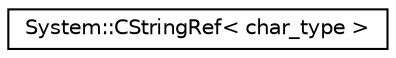 digraph G
{
  edge [fontname="Helvetica",fontsize="10",labelfontname="Helvetica",labelfontsize="10"];
  node [fontname="Helvetica",fontsize="10",shape=record];
  rankdir="LR";
  Node1 [label="System::CStringRef\< char_type \>",height=0.2,width=0.4,color="black", fillcolor="white", style="filled",URL="$class_system_1_1_c_string_ref.html"];
}
